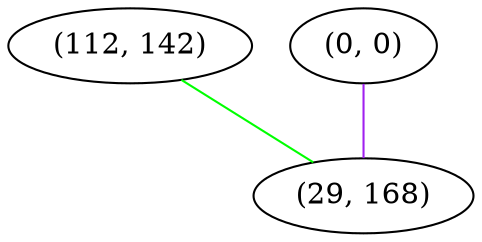 graph "" {
"(112, 142)";
"(0, 0)";
"(29, 168)";
"(112, 142)" -- "(29, 168)"  [color=green, key=0, weight=2];
"(0, 0)" -- "(29, 168)"  [color=purple, key=0, weight=4];
}
